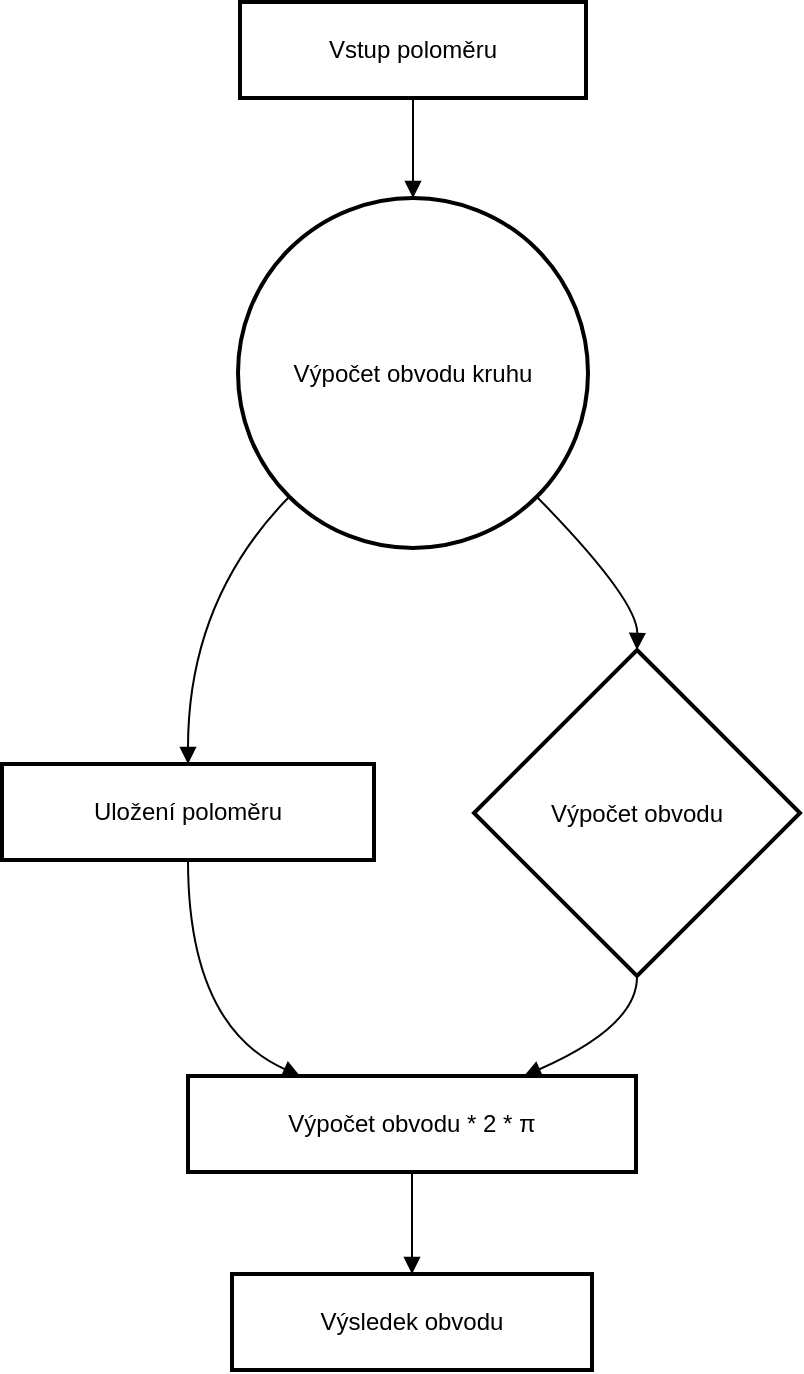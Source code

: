 <mxfile version="24.8.0">
  <diagram name="Stránka-1" id="EDRWcXSKZwgSVyyen9P4">
    <mxGraphModel>
      <root>
        <mxCell id="0" />
        <mxCell id="1" parent="0" />
        <mxCell id="2" value="Vstup poloměru" style="whiteSpace=wrap;strokeWidth=2;" vertex="1" parent="1">
          <mxGeometry x="127" y="8" width="173" height="48" as="geometry" />
        </mxCell>
        <mxCell id="3" value="Výpočet obvodu kruhu" style="ellipse;aspect=fixed;strokeWidth=2;whiteSpace=wrap;" vertex="1" parent="1">
          <mxGeometry x="126" y="106" width="175" height="175" as="geometry" />
        </mxCell>
        <mxCell id="4" value="Uložení poloměru" style="whiteSpace=wrap;strokeWidth=2;" vertex="1" parent="1">
          <mxGeometry x="8" y="389" width="186" height="48" as="geometry" />
        </mxCell>
        <mxCell id="5" value="Výpočet obvodu" style="rhombus;strokeWidth=2;whiteSpace=wrap;" vertex="1" parent="1">
          <mxGeometry x="244" y="332" width="163" height="163" as="geometry" />
        </mxCell>
        <mxCell id="6" value="Výpočet obvodu * 2 * π" style="whiteSpace=wrap;strokeWidth=2;" vertex="1" parent="1">
          <mxGeometry x="101" y="545" width="224" height="48" as="geometry" />
        </mxCell>
        <mxCell id="7" value="Výsledek obvodu" style="whiteSpace=wrap;strokeWidth=2;" vertex="1" parent="1">
          <mxGeometry x="123" y="644" width="180" height="48" as="geometry" />
        </mxCell>
        <mxCell id="8" value="" style="curved=1;startArrow=none;endArrow=block;exitX=0.5;exitY=1.01;entryX=0.5;entryY=0;" edge="1" parent="1" source="2" target="3">
          <mxGeometry relative="1" as="geometry">
            <Array as="points" />
          </mxGeometry>
        </mxCell>
        <mxCell id="9" value="" style="curved=1;startArrow=none;endArrow=block;exitX=0;exitY=1;entryX=0.5;entryY=0.01;" edge="1" parent="1" source="3" target="4">
          <mxGeometry relative="1" as="geometry">
            <Array as="points">
              <mxPoint x="101" y="307" />
            </Array>
          </mxGeometry>
        </mxCell>
        <mxCell id="10" value="" style="curved=1;startArrow=none;endArrow=block;exitX=1;exitY=1;entryX=0.5;entryY=0;" edge="1" parent="1" source="3" target="5">
          <mxGeometry relative="1" as="geometry">
            <Array as="points">
              <mxPoint x="326" y="307" />
            </Array>
          </mxGeometry>
        </mxCell>
        <mxCell id="11" value="" style="curved=1;startArrow=none;endArrow=block;exitX=0.5;exitY=1.01;entryX=0.25;entryY=0;" edge="1" parent="1" source="4" target="6">
          <mxGeometry relative="1" as="geometry">
            <Array as="points">
              <mxPoint x="101" y="520" />
            </Array>
          </mxGeometry>
        </mxCell>
        <mxCell id="12" value="" style="curved=1;startArrow=none;endArrow=block;exitX=0.5;exitY=1;entryX=0.75;entryY=0;" edge="1" parent="1" source="5" target="6">
          <mxGeometry relative="1" as="geometry">
            <Array as="points">
              <mxPoint x="326" y="520" />
            </Array>
          </mxGeometry>
        </mxCell>
        <mxCell id="13" value="" style="curved=1;startArrow=none;endArrow=block;exitX=0.5;exitY=1.01;entryX=0.5;entryY=-0.01;" edge="1" parent="1" source="6" target="7">
          <mxGeometry relative="1" as="geometry">
            <Array as="points" />
          </mxGeometry>
        </mxCell>
      </root>
    </mxGraphModel>
  </diagram>
</mxfile>

